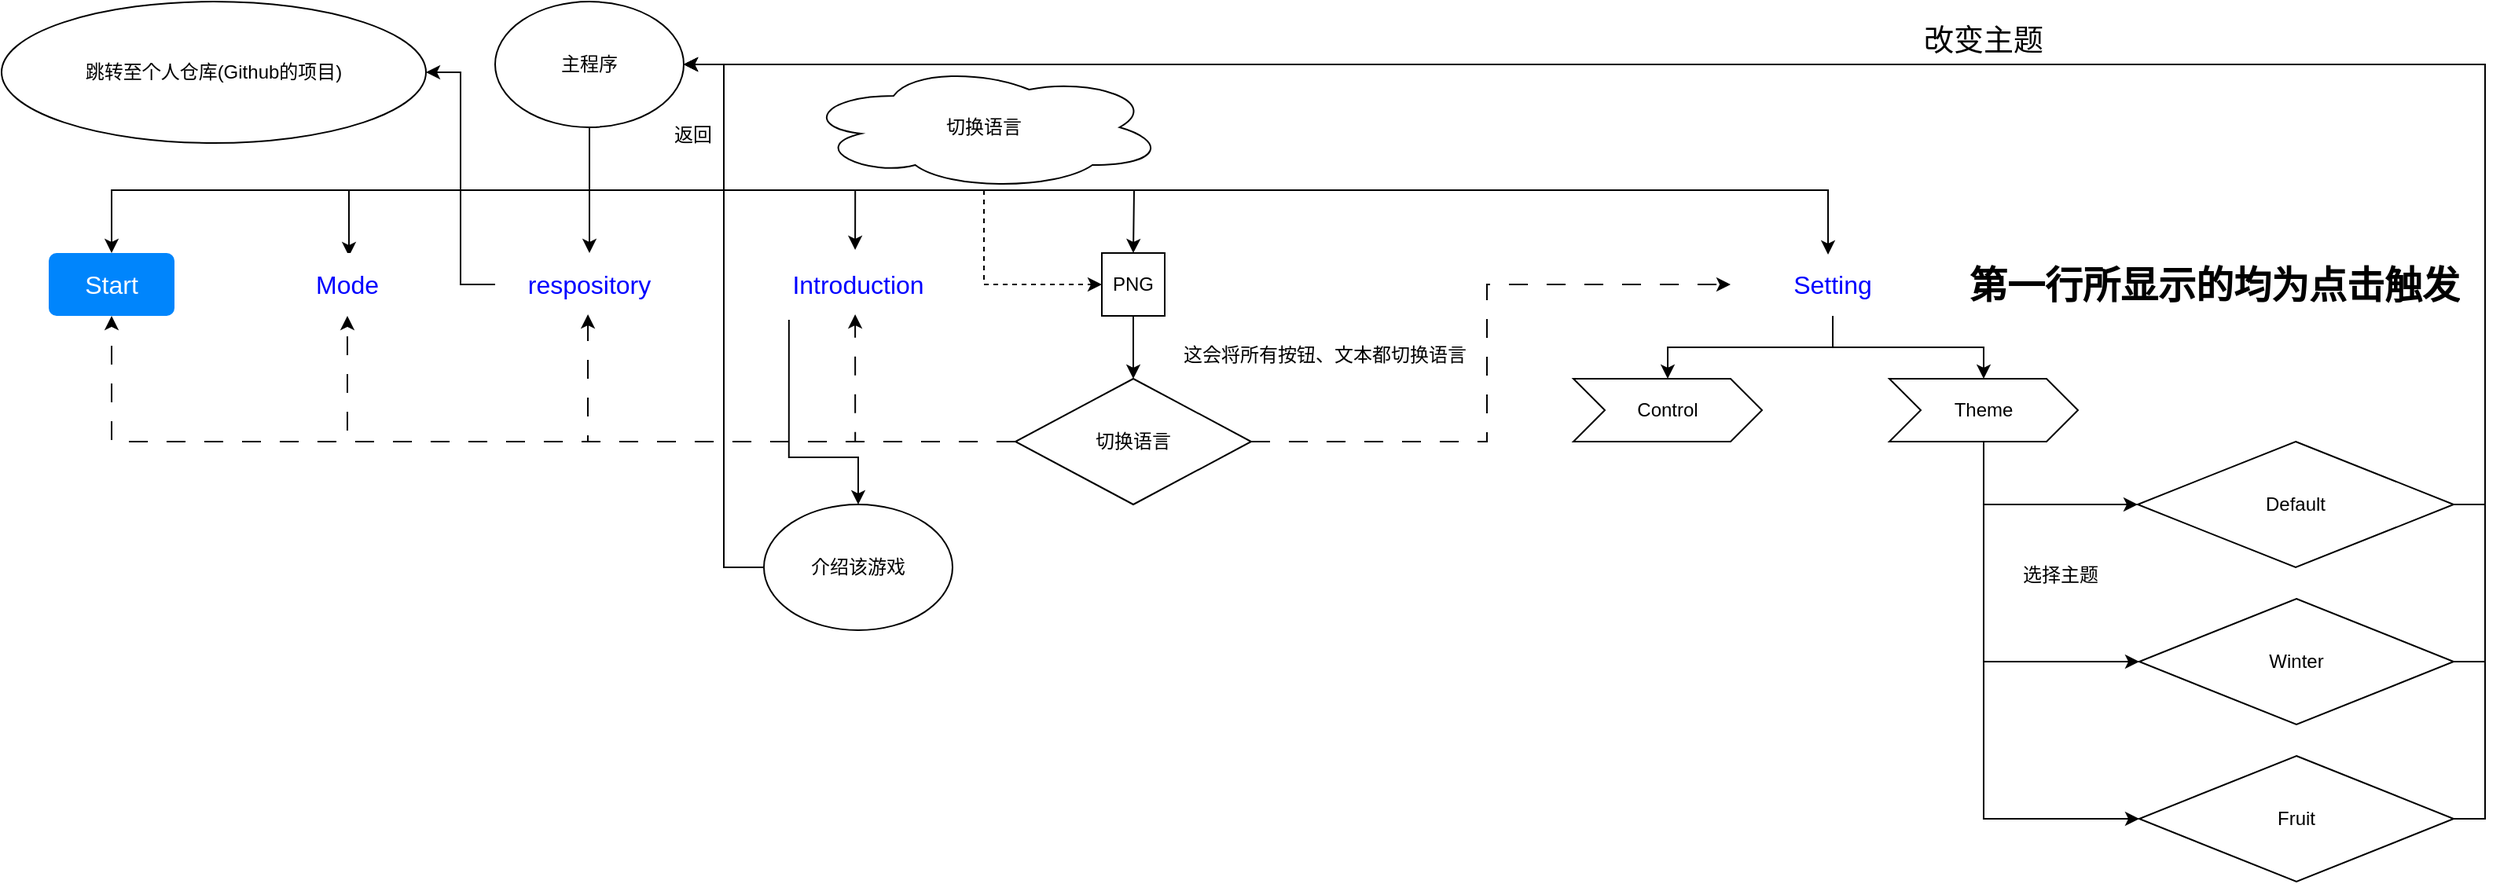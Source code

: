 <mxfile version="24.0.4" type="device">
  <diagram name="第 1 页" id="quJmcB6jCed4tEphBe0m">
    <mxGraphModel dx="1292" dy="974" grid="1" gridSize="10" guides="1" tooltips="1" connect="1" arrows="1" fold="1" page="1" pageScale="1" pageWidth="827" pageHeight="1169" math="0" shadow="0">
      <root>
        <mxCell id="0" />
        <mxCell id="1" parent="0" />
        <mxCell id="4brsFd7E5QtioXpiDDoT-4" style="edgeStyle=orthogonalEdgeStyle;rounded=0;orthogonalLoop=1;jettySize=auto;html=1;exitX=0.5;exitY=1;exitDx=0;exitDy=0;entryX=0.517;entryY=0.05;entryDx=0;entryDy=0;entryPerimeter=0;" edge="1" parent="1" source="4brsFd7E5QtioXpiDDoT-1" target="4brsFd7E5QtioXpiDDoT-8">
          <mxGeometry relative="1" as="geometry">
            <mxPoint x="340" y="160" as="targetPoint" />
          </mxGeometry>
        </mxCell>
        <mxCell id="4brsFd7E5QtioXpiDDoT-5" style="edgeStyle=orthogonalEdgeStyle;rounded=0;orthogonalLoop=1;jettySize=auto;html=1;exitX=0.5;exitY=1;exitDx=0;exitDy=0;entryX=0.485;entryY=-0.05;entryDx=0;entryDy=0;entryPerimeter=0;" edge="1" parent="1" source="4brsFd7E5QtioXpiDDoT-1" target="4brsFd7E5QtioXpiDDoT-9">
          <mxGeometry relative="1" as="geometry">
            <mxPoint x="480" y="160" as="targetPoint" />
          </mxGeometry>
        </mxCell>
        <mxCell id="4brsFd7E5QtioXpiDDoT-6" style="edgeStyle=orthogonalEdgeStyle;rounded=0;orthogonalLoop=1;jettySize=auto;html=1;exitX=0.5;exitY=1;exitDx=0;exitDy=0;" edge="1" parent="1" source="4brsFd7E5QtioXpiDDoT-1">
          <mxGeometry relative="1" as="geometry">
            <mxPoint x="760" y="160" as="targetPoint" />
          </mxGeometry>
        </mxCell>
        <mxCell id="4brsFd7E5QtioXpiDDoT-11" style="edgeStyle=orthogonalEdgeStyle;rounded=0;orthogonalLoop=1;jettySize=auto;html=1;exitX=0.5;exitY=1;exitDx=0;exitDy=0;" edge="1" parent="1" source="4brsFd7E5QtioXpiDDoT-1" target="4brsFd7E5QtioXpiDDoT-7">
          <mxGeometry relative="1" as="geometry" />
        </mxCell>
        <mxCell id="4brsFd7E5QtioXpiDDoT-1" value="主程序" style="ellipse;whiteSpace=wrap;html=1;" vertex="1" parent="1">
          <mxGeometry x="354" width="120" height="80" as="geometry" />
        </mxCell>
        <mxCell id="4brsFd7E5QtioXpiDDoT-7" value="Start" style="html=1;shadow=0;dashed=0;shape=mxgraph.bootstrap.rrect;rSize=5;strokeColor=none;strokeWidth=1;fillColor=#0085FC;fontColor=#FFFFFF;whiteSpace=wrap;align=center;verticalAlign=middle;spacingLeft=0;fontStyle=0;fontSize=16;spacing=5;" vertex="1" parent="1">
          <mxGeometry x="70" y="160" width="80" height="40" as="geometry" />
        </mxCell>
        <mxCell id="4brsFd7E5QtioXpiDDoT-8" value="Mode" style="html=1;shadow=0;dashed=0;shape=mxgraph.bootstrap.rrect;rSize=5;strokeColor=none;strokeWidth=1;fillColor=#FFFFFF;fontColor=#0000FF;whiteSpace=wrap;align=center;verticalAlign=middle;spacingLeft=0;fontStyle=0;fontSize=16;spacing=5;" vertex="1" parent="1">
          <mxGeometry x="230" y="160" width="60" height="40" as="geometry" />
        </mxCell>
        <mxCell id="4brsFd7E5QtioXpiDDoT-53" style="edgeStyle=orthogonalEdgeStyle;rounded=0;orthogonalLoop=1;jettySize=auto;html=1;exitX=0.161;exitY=1.062;exitDx=0;exitDy=0;exitPerimeter=0;" edge="1" parent="1" source="4brsFd7E5QtioXpiDDoT-9" target="4brsFd7E5QtioXpiDDoT-52">
          <mxGeometry relative="1" as="geometry">
            <Array as="points">
              <mxPoint x="541" y="290" />
              <mxPoint x="585" y="290" />
            </Array>
          </mxGeometry>
        </mxCell>
        <mxCell id="4brsFd7E5QtioXpiDDoT-9" value="&lt;font color=&quot;#0000ff&quot;&gt;Introduction&lt;/font&gt;" style="html=1;shadow=0;dashed=0;shape=mxgraph.bootstrap.rrect;rSize=5;strokeColor=none;strokeWidth=1;fillColor=#FFFFFF;fontColor=#ffffff;whiteSpace=wrap;align=center;verticalAlign=middle;spacingLeft=0;fontStyle=0;fontSize=16;spacing=5;" vertex="1" parent="1">
          <mxGeometry x="520" y="160" width="130" height="40" as="geometry" />
        </mxCell>
        <mxCell id="4brsFd7E5QtioXpiDDoT-24" style="edgeStyle=orthogonalEdgeStyle;rounded=0;orthogonalLoop=1;jettySize=auto;html=1;entryX=1;entryY=0.5;entryDx=0;entryDy=0;" edge="1" parent="1" source="4brsFd7E5QtioXpiDDoT-10" target="4brsFd7E5QtioXpiDDoT-22">
          <mxGeometry relative="1" as="geometry" />
        </mxCell>
        <mxCell id="4brsFd7E5QtioXpiDDoT-10" value="&lt;font color=&quot;#0000ff&quot;&gt;respository&lt;/font&gt;" style="html=1;shadow=0;dashed=0;shape=mxgraph.bootstrap.rrect;rSize=5;strokeColor=none;strokeWidth=1;fillColor=#FFFFFF;fontColor=#ffffff;whiteSpace=wrap;align=center;verticalAlign=middle;spacingLeft=0;fontStyle=0;fontSize=16;spacing=5;labelBackgroundColor=none;" vertex="1" parent="1">
          <mxGeometry x="354" y="160" width="120" height="40" as="geometry" />
        </mxCell>
        <mxCell id="4brsFd7E5QtioXpiDDoT-12" style="edgeStyle=orthogonalEdgeStyle;rounded=0;orthogonalLoop=1;jettySize=auto;html=1;entryX=0.5;entryY=0;entryDx=0;entryDy=0;entryPerimeter=0;" edge="1" parent="1" source="4brsFd7E5QtioXpiDDoT-1" target="4brsFd7E5QtioXpiDDoT-10">
          <mxGeometry relative="1" as="geometry" />
        </mxCell>
        <mxCell id="4brsFd7E5QtioXpiDDoT-16" style="edgeStyle=orthogonalEdgeStyle;rounded=0;orthogonalLoop=1;jettySize=auto;html=1;" edge="1" parent="1" source="4brsFd7E5QtioXpiDDoT-13" target="4brsFd7E5QtioXpiDDoT-17">
          <mxGeometry relative="1" as="geometry">
            <mxPoint x="760" y="240" as="targetPoint" />
          </mxGeometry>
        </mxCell>
        <mxCell id="4brsFd7E5QtioXpiDDoT-13" value="PNG" style="whiteSpace=wrap;html=1;aspect=fixed;" vertex="1" parent="1">
          <mxGeometry x="740" y="160" width="40" height="40" as="geometry" />
        </mxCell>
        <mxCell id="4brsFd7E5QtioXpiDDoT-15" style="edgeStyle=orthogonalEdgeStyle;rounded=0;orthogonalLoop=1;jettySize=auto;html=1;entryX=0;entryY=0.5;entryDx=0;entryDy=0;dashed=1;" edge="1" parent="1" source="4brsFd7E5QtioXpiDDoT-14" target="4brsFd7E5QtioXpiDDoT-13">
          <mxGeometry relative="1" as="geometry" />
        </mxCell>
        <mxCell id="4brsFd7E5QtioXpiDDoT-14" value="切换语言" style="ellipse;shape=cloud;whiteSpace=wrap;html=1;" vertex="1" parent="1">
          <mxGeometry x="550" y="40" width="230" height="80" as="geometry" />
        </mxCell>
        <mxCell id="4brsFd7E5QtioXpiDDoT-20" style="edgeStyle=orthogonalEdgeStyle;rounded=0;orthogonalLoop=1;jettySize=auto;html=1;dashed=1;dashPattern=12 12;" edge="1" parent="1" source="4brsFd7E5QtioXpiDDoT-17" target="4brsFd7E5QtioXpiDDoT-8">
          <mxGeometry relative="1" as="geometry" />
        </mxCell>
        <mxCell id="4brsFd7E5QtioXpiDDoT-21" style="edgeStyle=orthogonalEdgeStyle;rounded=0;orthogonalLoop=1;jettySize=auto;html=1;exitX=0;exitY=0.5;exitDx=0;exitDy=0;dashed=1;dashPattern=12 12;" edge="1" parent="1" source="4brsFd7E5QtioXpiDDoT-17" target="4brsFd7E5QtioXpiDDoT-7">
          <mxGeometry relative="1" as="geometry" />
        </mxCell>
        <mxCell id="4brsFd7E5QtioXpiDDoT-17" value="切换语言" style="rhombus;whiteSpace=wrap;html=1;" vertex="1" parent="1">
          <mxGeometry x="685" y="240" width="150" height="80" as="geometry" />
        </mxCell>
        <mxCell id="4brsFd7E5QtioXpiDDoT-18" style="edgeStyle=orthogonalEdgeStyle;rounded=0;orthogonalLoop=1;jettySize=auto;html=1;entryX=0.485;entryY=0.975;entryDx=0;entryDy=0;entryPerimeter=0;dashed=1;dashPattern=12 12;" edge="1" parent="1" source="4brsFd7E5QtioXpiDDoT-17" target="4brsFd7E5QtioXpiDDoT-9">
          <mxGeometry relative="1" as="geometry" />
        </mxCell>
        <mxCell id="4brsFd7E5QtioXpiDDoT-19" style="edgeStyle=orthogonalEdgeStyle;rounded=0;orthogonalLoop=1;jettySize=auto;html=1;exitX=0;exitY=0.5;exitDx=0;exitDy=0;entryX=0.492;entryY=0.975;entryDx=0;entryDy=0;entryPerimeter=0;dashed=1;dashPattern=12 12;" edge="1" parent="1" source="4brsFd7E5QtioXpiDDoT-17" target="4brsFd7E5QtioXpiDDoT-10">
          <mxGeometry relative="1" as="geometry" />
        </mxCell>
        <mxCell id="4brsFd7E5QtioXpiDDoT-22" value="跳转至个人仓库(Github的项目)" style="ellipse;whiteSpace=wrap;html=1;" vertex="1" parent="1">
          <mxGeometry x="40" width="270" height="90" as="geometry" />
        </mxCell>
        <mxCell id="4brsFd7E5QtioXpiDDoT-38" style="edgeStyle=orthogonalEdgeStyle;rounded=0;orthogonalLoop=1;jettySize=auto;html=1;entryX=0.5;entryY=0;entryDx=0;entryDy=0;" edge="1" parent="1" source="4brsFd7E5QtioXpiDDoT-27" target="4brsFd7E5QtioXpiDDoT-35">
          <mxGeometry relative="1" as="geometry" />
        </mxCell>
        <mxCell id="4brsFd7E5QtioXpiDDoT-39" style="edgeStyle=orthogonalEdgeStyle;rounded=0;orthogonalLoop=1;jettySize=auto;html=1;entryX=0.5;entryY=0;entryDx=0;entryDy=0;" edge="1" parent="1" source="4brsFd7E5QtioXpiDDoT-27" target="4brsFd7E5QtioXpiDDoT-36">
          <mxGeometry relative="1" as="geometry" />
        </mxCell>
        <mxCell id="4brsFd7E5QtioXpiDDoT-27" value="&lt;font color=&quot;#0000ff&quot;&gt;Setting&lt;/font&gt;" style="html=1;shadow=0;dashed=0;shape=mxgraph.bootstrap.rrect;rSize=5;strokeColor=none;strokeWidth=1;fillColor=#FFFFFF;fontColor=#ffffff;whiteSpace=wrap;align=center;verticalAlign=middle;spacingLeft=0;fontStyle=0;fontSize=16;spacing=5;" vertex="1" parent="1">
          <mxGeometry x="1140" y="160" width="130" height="40" as="geometry" />
        </mxCell>
        <mxCell id="4brsFd7E5QtioXpiDDoT-28" style="edgeStyle=orthogonalEdgeStyle;rounded=0;orthogonalLoop=1;jettySize=auto;html=1;exitX=0.5;exitY=1;exitDx=0;exitDy=0;entryX=0.477;entryY=0.025;entryDx=0;entryDy=0;entryPerimeter=0;" edge="1" parent="1" source="4brsFd7E5QtioXpiDDoT-1" target="4brsFd7E5QtioXpiDDoT-27">
          <mxGeometry relative="1" as="geometry" />
        </mxCell>
        <mxCell id="4brsFd7E5QtioXpiDDoT-29" style="edgeStyle=orthogonalEdgeStyle;rounded=0;orthogonalLoop=1;jettySize=auto;html=1;dashed=1;dashPattern=12 12;exitX=1;exitY=0.5;exitDx=0;exitDy=0;" edge="1" parent="1" source="4brsFd7E5QtioXpiDDoT-17" target="4brsFd7E5QtioXpiDDoT-27">
          <mxGeometry relative="1" as="geometry">
            <mxPoint x="840" y="280" as="sourcePoint" />
            <mxPoint x="1119.02" y="184" as="targetPoint" />
            <Array as="points">
              <mxPoint x="985" y="280" />
              <mxPoint x="985" y="180" />
            </Array>
          </mxGeometry>
        </mxCell>
        <mxCell id="4brsFd7E5QtioXpiDDoT-30" value="&lt;h1 style=&quot;margin-top: 0px;&quot;&gt;第一行所显示的均为点击触发&lt;/h1&gt;" style="text;html=1;whiteSpace=wrap;overflow=hidden;rounded=0;" vertex="1" parent="1">
          <mxGeometry x="1290" y="160" width="320" height="40" as="geometry" />
        </mxCell>
        <mxCell id="4brsFd7E5QtioXpiDDoT-31" value="&lt;h1 style=&quot;margin-top: 0px;&quot;&gt;&lt;span style=&quot;background-color: initial; font-size: 12px; font-weight: normal;&quot;&gt;这会将所有按钮、文本都切换语言&lt;/span&gt;&lt;br&gt;&lt;/h1&gt;" style="text;html=1;whiteSpace=wrap;overflow=hidden;rounded=0;" vertex="1" parent="1">
          <mxGeometry x="790" y="200" width="190" height="50" as="geometry" />
        </mxCell>
        <mxCell id="4brsFd7E5QtioXpiDDoT-35" value="Control" style="shape=step;perimeter=stepPerimeter;whiteSpace=wrap;html=1;fixedSize=1;" vertex="1" parent="1">
          <mxGeometry x="1040" y="240" width="120" height="40" as="geometry" />
        </mxCell>
        <mxCell id="4brsFd7E5QtioXpiDDoT-43" style="edgeStyle=orthogonalEdgeStyle;rounded=0;orthogonalLoop=1;jettySize=auto;html=1;exitX=0.5;exitY=1;exitDx=0;exitDy=0;" edge="1" parent="1" source="4brsFd7E5QtioXpiDDoT-36" target="4brsFd7E5QtioXpiDDoT-42">
          <mxGeometry relative="1" as="geometry" />
        </mxCell>
        <mxCell id="4brsFd7E5QtioXpiDDoT-44" style="edgeStyle=orthogonalEdgeStyle;rounded=0;orthogonalLoop=1;jettySize=auto;html=1;exitX=0.5;exitY=1;exitDx=0;exitDy=0;entryX=0;entryY=0.5;entryDx=0;entryDy=0;" edge="1" parent="1" source="4brsFd7E5QtioXpiDDoT-36" target="4brsFd7E5QtioXpiDDoT-41">
          <mxGeometry relative="1" as="geometry" />
        </mxCell>
        <mxCell id="4brsFd7E5QtioXpiDDoT-45" style="edgeStyle=orthogonalEdgeStyle;rounded=0;orthogonalLoop=1;jettySize=auto;html=1;exitX=0.5;exitY=1;exitDx=0;exitDy=0;entryX=0;entryY=0.5;entryDx=0;entryDy=0;" edge="1" parent="1" source="4brsFd7E5QtioXpiDDoT-36" target="4brsFd7E5QtioXpiDDoT-40">
          <mxGeometry relative="1" as="geometry" />
        </mxCell>
        <mxCell id="4brsFd7E5QtioXpiDDoT-36" value="Theme" style="shape=step;perimeter=stepPerimeter;whiteSpace=wrap;html=1;fixedSize=1;" vertex="1" parent="1">
          <mxGeometry x="1241" y="240" width="120" height="40" as="geometry" />
        </mxCell>
        <mxCell id="4brsFd7E5QtioXpiDDoT-37" style="edgeStyle=orthogonalEdgeStyle;rounded=0;orthogonalLoop=1;jettySize=auto;html=1;exitX=0.5;exitY=1;exitDx=0;exitDy=0;" edge="1" parent="1" source="4brsFd7E5QtioXpiDDoT-36" target="4brsFd7E5QtioXpiDDoT-36">
          <mxGeometry relative="1" as="geometry" />
        </mxCell>
        <mxCell id="4brsFd7E5QtioXpiDDoT-49" style="edgeStyle=orthogonalEdgeStyle;rounded=0;orthogonalLoop=1;jettySize=auto;html=1;exitX=1;exitY=0.5;exitDx=0;exitDy=0;entryX=1;entryY=0.5;entryDx=0;entryDy=0;" edge="1" parent="1" source="4brsFd7E5QtioXpiDDoT-40" target="4brsFd7E5QtioXpiDDoT-1">
          <mxGeometry relative="1" as="geometry">
            <mxPoint x="500" y="70" as="targetPoint" />
          </mxGeometry>
        </mxCell>
        <mxCell id="4brsFd7E5QtioXpiDDoT-40" value="Fruit" style="rhombus;whiteSpace=wrap;html=1;" vertex="1" parent="1">
          <mxGeometry x="1400" y="480" width="200" height="80" as="geometry" />
        </mxCell>
        <mxCell id="4brsFd7E5QtioXpiDDoT-48" style="edgeStyle=orthogonalEdgeStyle;rounded=0;orthogonalLoop=1;jettySize=auto;html=1;exitX=1;exitY=0.5;exitDx=0;exitDy=0;entryX=1;entryY=0.5;entryDx=0;entryDy=0;" edge="1" parent="1" source="4brsFd7E5QtioXpiDDoT-41" target="4brsFd7E5QtioXpiDDoT-1">
          <mxGeometry relative="1" as="geometry" />
        </mxCell>
        <mxCell id="4brsFd7E5QtioXpiDDoT-41" value="Winter" style="rhombus;whiteSpace=wrap;html=1;" vertex="1" parent="1">
          <mxGeometry x="1400" y="380" width="200" height="80" as="geometry" />
        </mxCell>
        <mxCell id="4brsFd7E5QtioXpiDDoT-47" style="edgeStyle=orthogonalEdgeStyle;rounded=0;orthogonalLoop=1;jettySize=auto;html=1;exitX=1;exitY=0.5;exitDx=0;exitDy=0;entryX=1;entryY=0.5;entryDx=0;entryDy=0;" edge="1" parent="1" source="4brsFd7E5QtioXpiDDoT-42" target="4brsFd7E5QtioXpiDDoT-1">
          <mxGeometry relative="1" as="geometry" />
        </mxCell>
        <mxCell id="4brsFd7E5QtioXpiDDoT-42" value="Default" style="rhombus;whiteSpace=wrap;html=1;" vertex="1" parent="1">
          <mxGeometry x="1399" y="280" width="201" height="80" as="geometry" />
        </mxCell>
        <mxCell id="4brsFd7E5QtioXpiDDoT-46" value="选择主题" style="text;html=1;align=center;verticalAlign=middle;whiteSpace=wrap;rounded=0;" vertex="1" parent="1">
          <mxGeometry x="1320" y="350" width="60" height="30" as="geometry" />
        </mxCell>
        <mxCell id="4brsFd7E5QtioXpiDDoT-50" value="&lt;font style=&quot;font-size: 19px;&quot;&gt;改变主题&lt;/font&gt;" style="text;html=1;align=center;verticalAlign=middle;whiteSpace=wrap;rounded=0;" vertex="1" parent="1">
          <mxGeometry x="1261" y="10" width="80" height="30" as="geometry" />
        </mxCell>
        <mxCell id="4brsFd7E5QtioXpiDDoT-52" value="介绍该游戏" style="ellipse;whiteSpace=wrap;html=1;" vertex="1" parent="1">
          <mxGeometry x="525" y="320" width="120" height="80" as="geometry" />
        </mxCell>
        <mxCell id="4brsFd7E5QtioXpiDDoT-57" value="" style="edgeStyle=orthogonalEdgeStyle;rounded=0;orthogonalLoop=1;jettySize=auto;html=1;exitX=0;exitY=0.5;exitDx=0;exitDy=0;entryX=1;entryY=0.5;entryDx=0;entryDy=0;" edge="1" parent="1" source="4brsFd7E5QtioXpiDDoT-52" target="4brsFd7E5QtioXpiDDoT-1">
          <mxGeometry relative="1" as="geometry">
            <mxPoint x="525" y="360" as="sourcePoint" />
            <mxPoint x="474" y="40" as="targetPoint" />
          </mxGeometry>
        </mxCell>
        <mxCell id="4brsFd7E5QtioXpiDDoT-56" value="返回" style="text;html=1;align=center;verticalAlign=middle;whiteSpace=wrap;rounded=0;" vertex="1" parent="1">
          <mxGeometry x="450" y="70" width="60" height="30" as="geometry" />
        </mxCell>
      </root>
    </mxGraphModel>
  </diagram>
</mxfile>
